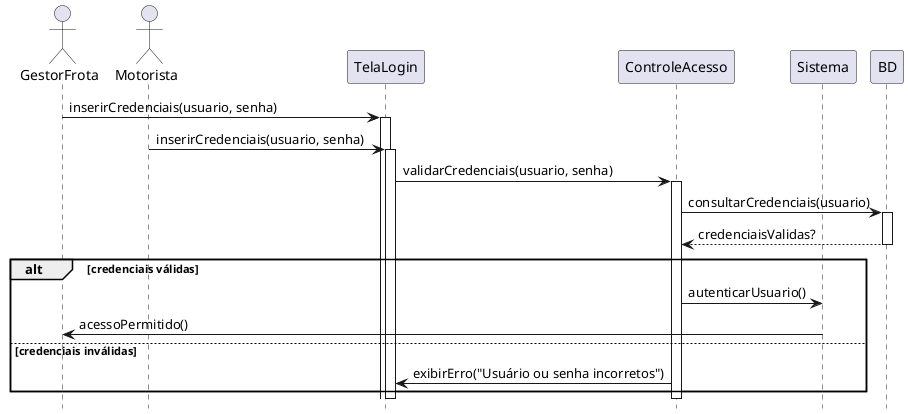 @startuml "Realizar Login"
hide footbox

actor GestorFrota as gestor_ator
actor Motorista as motorista_ator

participant TelaLogin as tela_login
participant ControleAcesso as controle_acesso
participant Sistema as sistema
participant BD as bd

gestor_ator -> tela_login: inserirCredenciais(usuario, senha)
activate tela_login

motorista_ator -> tela_login: inserirCredenciais(usuario, senha)
activate tela_login

tela_login -> controle_acesso: validarCredenciais(usuario, senha)
activate controle_acesso

controle_acesso -> bd: consultarCredenciais(usuario)
activate bd

bd --> controle_acesso: credenciaisValidas?
deactivate bd

alt credenciais válidas
    controle_acesso -> sistema: autenticarUsuario()
    sistema -> gestor_ator: acessoPermitido()
else credenciais inválidas
    controle_acesso -> tela_login: exibirErro("Usuário ou senha incorretos")
end

deactivate controle_acesso

deactivate tela_login

@enduml